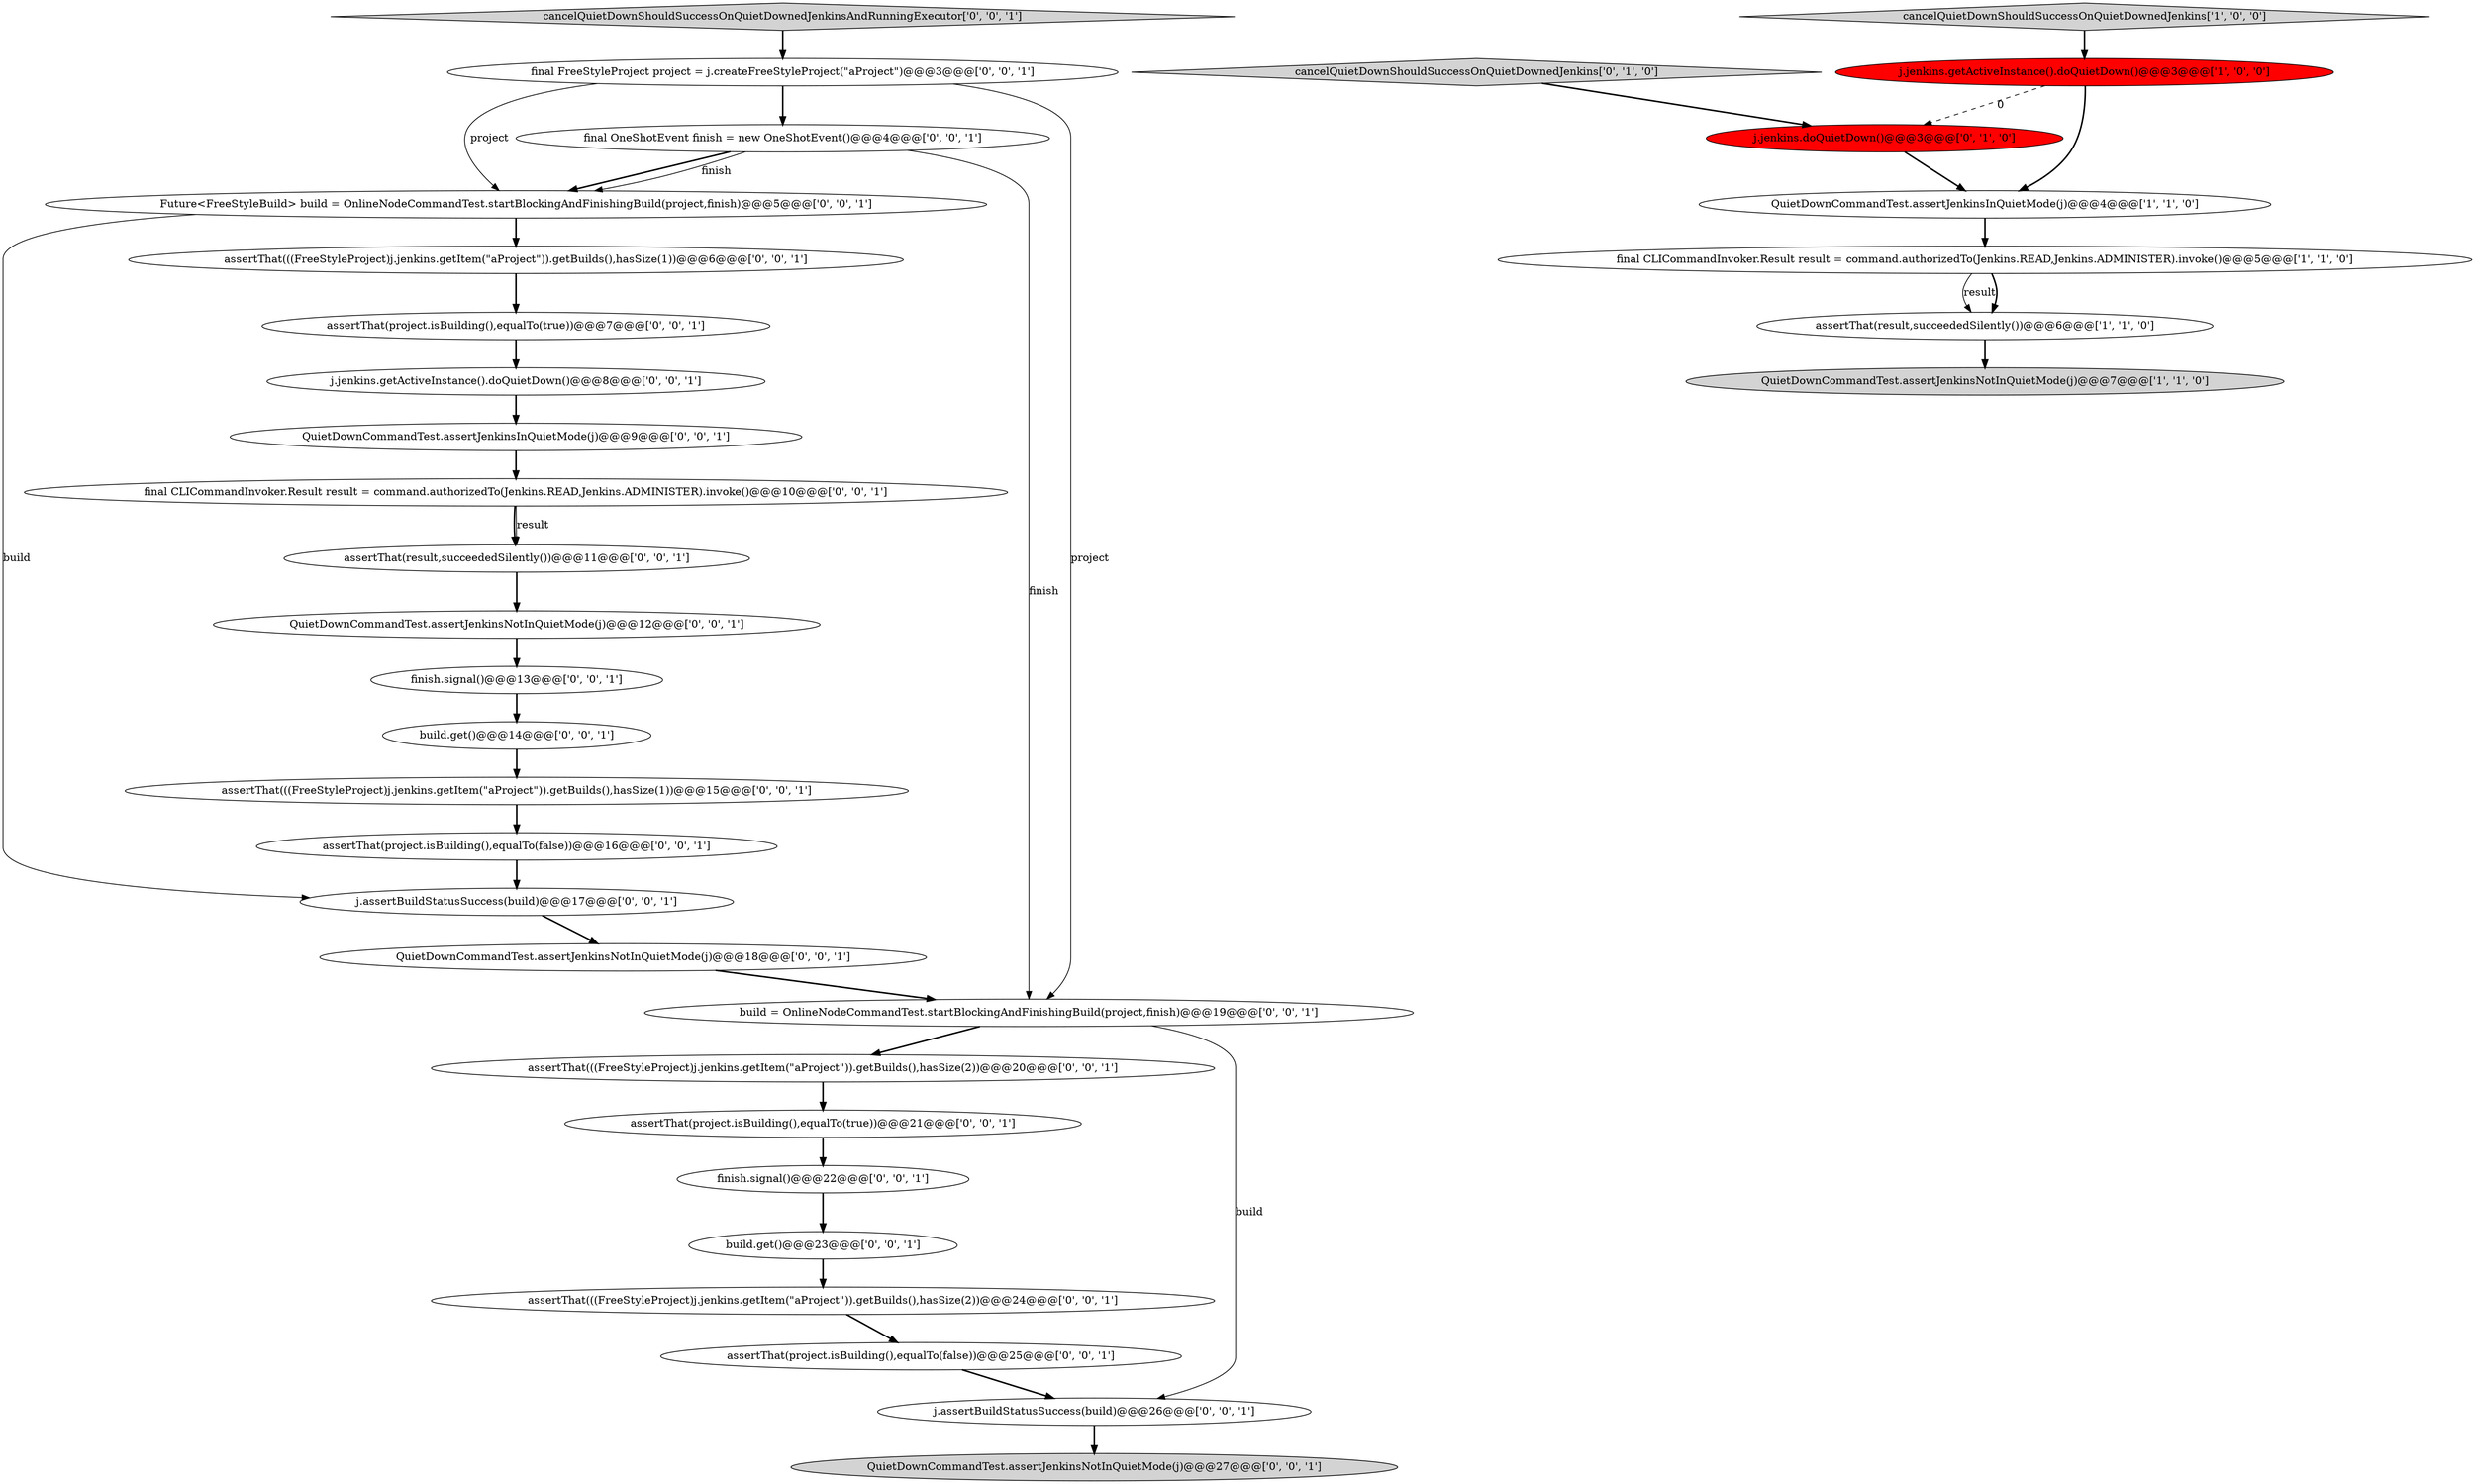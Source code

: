 digraph {
28 [style = filled, label = "finish.signal()@@@13@@@['0', '0', '1']", fillcolor = white, shape = ellipse image = "AAA0AAABBB3BBB"];
6 [style = filled, label = "cancelQuietDownShouldSuccessOnQuietDownedJenkins['0', '1', '0']", fillcolor = lightgray, shape = diamond image = "AAA0AAABBB2BBB"];
22 [style = filled, label = "assertThat(((FreeStyleProject)j.jenkins.getItem(\"aProject\")).getBuilds(),hasSize(1))@@@15@@@['0', '0', '1']", fillcolor = white, shape = ellipse image = "AAA0AAABBB3BBB"];
25 [style = filled, label = "assertThat(((FreeStyleProject)j.jenkins.getItem(\"aProject\")).getBuilds(),hasSize(2))@@@20@@@['0', '0', '1']", fillcolor = white, shape = ellipse image = "AAA0AAABBB3BBB"];
5 [style = filled, label = "QuietDownCommandTest.assertJenkinsInQuietMode(j)@@@4@@@['1', '1', '0']", fillcolor = white, shape = ellipse image = "AAA0AAABBB1BBB"];
30 [style = filled, label = "assertThat(((FreeStyleProject)j.jenkins.getItem(\"aProject\")).getBuilds(),hasSize(2))@@@24@@@['0', '0', '1']", fillcolor = white, shape = ellipse image = "AAA0AAABBB3BBB"];
29 [style = filled, label = "finish.signal()@@@22@@@['0', '0', '1']", fillcolor = white, shape = ellipse image = "AAA0AAABBB3BBB"];
9 [style = filled, label = "assertThat(project.isBuilding(),equalTo(false))@@@25@@@['0', '0', '1']", fillcolor = white, shape = ellipse image = "AAA0AAABBB3BBB"];
26 [style = filled, label = "QuietDownCommandTest.assertJenkinsNotInQuietMode(j)@@@27@@@['0', '0', '1']", fillcolor = lightgray, shape = ellipse image = "AAA0AAABBB3BBB"];
0 [style = filled, label = "cancelQuietDownShouldSuccessOnQuietDownedJenkins['1', '0', '0']", fillcolor = lightgray, shape = diamond image = "AAA0AAABBB1BBB"];
16 [style = filled, label = "cancelQuietDownShouldSuccessOnQuietDownedJenkinsAndRunningExecutor['0', '0', '1']", fillcolor = lightgray, shape = diamond image = "AAA0AAABBB3BBB"];
24 [style = filled, label = "assertThat(project.isBuilding(),equalTo(true))@@@21@@@['0', '0', '1']", fillcolor = white, shape = ellipse image = "AAA0AAABBB3BBB"];
3 [style = filled, label = "assertThat(result,succeededSilently())@@@6@@@['1', '1', '0']", fillcolor = white, shape = ellipse image = "AAA0AAABBB1BBB"];
19 [style = filled, label = "build.get()@@@23@@@['0', '0', '1']", fillcolor = white, shape = ellipse image = "AAA0AAABBB3BBB"];
23 [style = filled, label = "Future<FreeStyleBuild> build = OnlineNodeCommandTest.startBlockingAndFinishingBuild(project,finish)@@@5@@@['0', '0', '1']", fillcolor = white, shape = ellipse image = "AAA0AAABBB3BBB"];
4 [style = filled, label = "j.jenkins.getActiveInstance().doQuietDown()@@@3@@@['1', '0', '0']", fillcolor = red, shape = ellipse image = "AAA1AAABBB1BBB"];
32 [style = filled, label = "QuietDownCommandTest.assertJenkinsNotInQuietMode(j)@@@18@@@['0', '0', '1']", fillcolor = white, shape = ellipse image = "AAA0AAABBB3BBB"];
1 [style = filled, label = "final CLICommandInvoker.Result result = command.authorizedTo(Jenkins.READ,Jenkins.ADMINISTER).invoke()@@@5@@@['1', '1', '0']", fillcolor = white, shape = ellipse image = "AAA0AAABBB1BBB"];
15 [style = filled, label = "assertThat(project.isBuilding(),equalTo(true))@@@7@@@['0', '0', '1']", fillcolor = white, shape = ellipse image = "AAA0AAABBB3BBB"];
21 [style = filled, label = "build.get()@@@14@@@['0', '0', '1']", fillcolor = white, shape = ellipse image = "AAA0AAABBB3BBB"];
10 [style = filled, label = "QuietDownCommandTest.assertJenkinsInQuietMode(j)@@@9@@@['0', '0', '1']", fillcolor = white, shape = ellipse image = "AAA0AAABBB3BBB"];
11 [style = filled, label = "final OneShotEvent finish = new OneShotEvent()@@@4@@@['0', '0', '1']", fillcolor = white, shape = ellipse image = "AAA0AAABBB3BBB"];
14 [style = filled, label = "assertThat(project.isBuilding(),equalTo(false))@@@16@@@['0', '0', '1']", fillcolor = white, shape = ellipse image = "AAA0AAABBB3BBB"];
18 [style = filled, label = "build = OnlineNodeCommandTest.startBlockingAndFinishingBuild(project,finish)@@@19@@@['0', '0', '1']", fillcolor = white, shape = ellipse image = "AAA0AAABBB3BBB"];
8 [style = filled, label = "final CLICommandInvoker.Result result = command.authorizedTo(Jenkins.READ,Jenkins.ADMINISTER).invoke()@@@10@@@['0', '0', '1']", fillcolor = white, shape = ellipse image = "AAA0AAABBB3BBB"];
12 [style = filled, label = "final FreeStyleProject project = j.createFreeStyleProject(\"aProject\")@@@3@@@['0', '0', '1']", fillcolor = white, shape = ellipse image = "AAA0AAABBB3BBB"];
13 [style = filled, label = "QuietDownCommandTest.assertJenkinsNotInQuietMode(j)@@@12@@@['0', '0', '1']", fillcolor = white, shape = ellipse image = "AAA0AAABBB3BBB"];
17 [style = filled, label = "j.assertBuildStatusSuccess(build)@@@17@@@['0', '0', '1']", fillcolor = white, shape = ellipse image = "AAA0AAABBB3BBB"];
20 [style = filled, label = "j.assertBuildStatusSuccess(build)@@@26@@@['0', '0', '1']", fillcolor = white, shape = ellipse image = "AAA0AAABBB3BBB"];
7 [style = filled, label = "j.jenkins.doQuietDown()@@@3@@@['0', '1', '0']", fillcolor = red, shape = ellipse image = "AAA1AAABBB2BBB"];
2 [style = filled, label = "QuietDownCommandTest.assertJenkinsNotInQuietMode(j)@@@7@@@['1', '1', '0']", fillcolor = lightgray, shape = ellipse image = "AAA0AAABBB1BBB"];
31 [style = filled, label = "assertThat(result,succeededSilently())@@@11@@@['0', '0', '1']", fillcolor = white, shape = ellipse image = "AAA0AAABBB3BBB"];
33 [style = filled, label = "assertThat(((FreeStyleProject)j.jenkins.getItem(\"aProject\")).getBuilds(),hasSize(1))@@@6@@@['0', '0', '1']", fillcolor = white, shape = ellipse image = "AAA0AAABBB3BBB"];
27 [style = filled, label = "j.jenkins.getActiveInstance().doQuietDown()@@@8@@@['0', '0', '1']", fillcolor = white, shape = ellipse image = "AAA0AAABBB3BBB"];
11->18 [style = solid, label="finish"];
8->31 [style = bold, label=""];
33->15 [style = bold, label=""];
20->26 [style = bold, label=""];
31->13 [style = bold, label=""];
1->3 [style = solid, label="result"];
12->11 [style = bold, label=""];
1->3 [style = bold, label=""];
14->17 [style = bold, label=""];
9->20 [style = bold, label=""];
30->9 [style = bold, label=""];
24->29 [style = bold, label=""];
17->32 [style = bold, label=""];
18->20 [style = solid, label="build"];
23->17 [style = solid, label="build"];
12->23 [style = solid, label="project"];
5->1 [style = bold, label=""];
25->24 [style = bold, label=""];
7->5 [style = bold, label=""];
28->21 [style = bold, label=""];
8->31 [style = solid, label="result"];
23->33 [style = bold, label=""];
29->19 [style = bold, label=""];
3->2 [style = bold, label=""];
10->8 [style = bold, label=""];
0->4 [style = bold, label=""];
21->22 [style = bold, label=""];
4->7 [style = dashed, label="0"];
27->10 [style = bold, label=""];
18->25 [style = bold, label=""];
12->18 [style = solid, label="project"];
32->18 [style = bold, label=""];
6->7 [style = bold, label=""];
22->14 [style = bold, label=""];
15->27 [style = bold, label=""];
11->23 [style = bold, label=""];
4->5 [style = bold, label=""];
16->12 [style = bold, label=""];
11->23 [style = solid, label="finish"];
13->28 [style = bold, label=""];
19->30 [style = bold, label=""];
}
